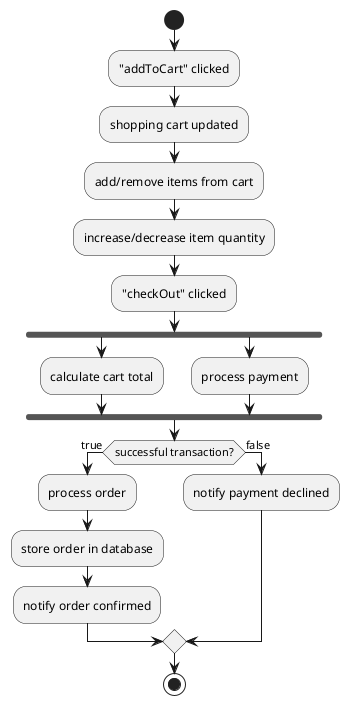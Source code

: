 @startuml
'https://plantuml.com/activity-diagram-beta

start
:"addToCart" clicked;
:shopping cart updated;
:add/remove items from cart;
:increase/decrease item quantity;
:"checkOut" clicked;
fork
:calculate cart total;
fork again
:process payment;
end fork
if (successful transaction?) then (true)
  :process order;
  :store order in database;
  :notify order confirmed;
else (false)
    :notify payment declined;
endif

stop

@enduml
